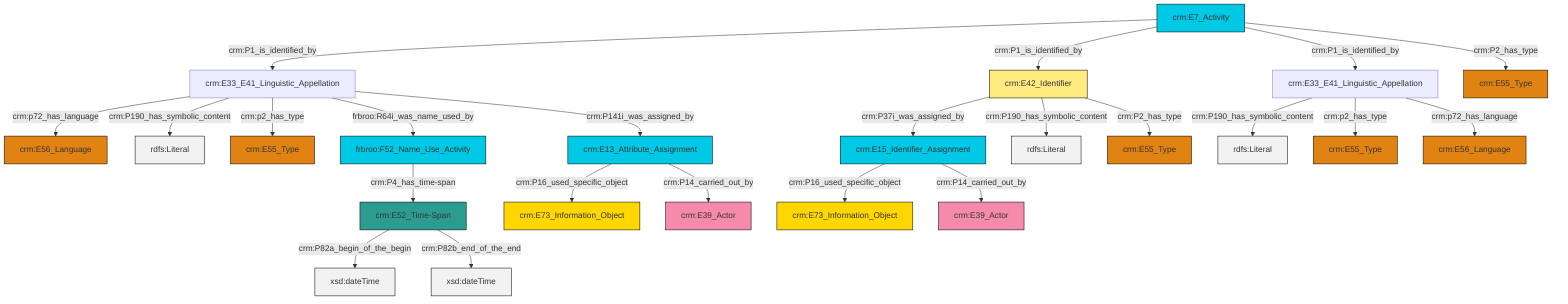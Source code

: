 graph TD
classDef Literal fill:#f2f2f2,stroke:#000000;
classDef CRM_Entity fill:#FFFFFF,stroke:#000000;
classDef Temporal_Entity fill:#00C9E6, stroke:#000000;
classDef Type fill:#E18312, stroke:#000000;
classDef Time-Span fill:#2C9C91, stroke:#000000;
classDef Appellation fill:#FFEB7F, stroke:#000000;
classDef Place fill:#008836, stroke:#000000;
classDef Persistent_Item fill:#B266B2, stroke:#000000;
classDef Conceptual_Object fill:#FFD700, stroke:#000000;
classDef Physical_Thing fill:#D2B48C, stroke:#000000;
classDef Actor fill:#f58aad, stroke:#000000;
classDef PC_Classes fill:#4ce600, stroke:#000000;
classDef Multi fill:#cccccc,stroke:#000000;

0["crm:E7_Activity"]:::Temporal_Entity -->|crm:P1_is_identified_by| 1["crm:E33_E41_Linguistic_Appellation"]:::Default
1["crm:E33_E41_Linguistic_Appellation"]:::Default -->|crm:p72_has_language| 6["crm:E56_Language"]:::Type
8["crm:E42_Identifier"]:::Appellation -->|crm:P37i_was_assigned_by| 9["crm:E15_Identifier_Assignment"]:::Temporal_Entity
10["crm:E33_E41_Linguistic_Appellation"]:::Default -->|crm:P190_has_symbolic_content| 11[rdfs:Literal]:::Literal
1["crm:E33_E41_Linguistic_Appellation"]:::Default -->|crm:P190_has_symbolic_content| 15[rdfs:Literal]:::Literal
1["crm:E33_E41_Linguistic_Appellation"]:::Default -->|crm:p2_has_type| 16["crm:E55_Type"]:::Type
9["crm:E15_Identifier_Assignment"]:::Temporal_Entity -->|crm:P16_used_specific_object| 2["crm:E73_Information_Object"]:::Conceptual_Object
1["crm:E33_E41_Linguistic_Appellation"]:::Default -->|frbroo:R64i_was_name_used_by| 12["frbroo:F52_Name_Use_Activity"]:::Temporal_Entity
0["crm:E7_Activity"]:::Temporal_Entity -->|crm:P1_is_identified_by| 8["crm:E42_Identifier"]:::Appellation
0["crm:E7_Activity"]:::Temporal_Entity -->|crm:P1_is_identified_by| 10["crm:E33_E41_Linguistic_Appellation"]:::Default
4["crm:E13_Attribute_Assignment"]:::Temporal_Entity -->|crm:P16_used_specific_object| 25["crm:E73_Information_Object"]:::Conceptual_Object
22["crm:E52_Time-Span"]:::Time-Span -->|crm:P82a_begin_of_the_begin| 26[xsd:dateTime]:::Literal
9["crm:E15_Identifier_Assignment"]:::Temporal_Entity -->|crm:P14_carried_out_by| 30["crm:E39_Actor"]:::Actor
10["crm:E33_E41_Linguistic_Appellation"]:::Default -->|crm:p2_has_type| 20["crm:E55_Type"]:::Type
12["frbroo:F52_Name_Use_Activity"]:::Temporal_Entity -->|crm:P4_has_time-span| 22["crm:E52_Time-Span"]:::Time-Span
4["crm:E13_Attribute_Assignment"]:::Temporal_Entity -->|crm:P14_carried_out_by| 36["crm:E39_Actor"]:::Actor
0["crm:E7_Activity"]:::Temporal_Entity -->|crm:P2_has_type| 34["crm:E55_Type"]:::Type
1["crm:E33_E41_Linguistic_Appellation"]:::Default -->|crm:P141i_was_assigned_by| 4["crm:E13_Attribute_Assignment"]:::Temporal_Entity
10["crm:E33_E41_Linguistic_Appellation"]:::Default -->|crm:p72_has_language| 32["crm:E56_Language"]:::Type
8["crm:E42_Identifier"]:::Appellation -->|crm:P190_has_symbolic_content| 40[rdfs:Literal]:::Literal
22["crm:E52_Time-Span"]:::Time-Span -->|crm:P82b_end_of_the_end| 41[xsd:dateTime]:::Literal
8["crm:E42_Identifier"]:::Appellation -->|crm:P2_has_type| 28["crm:E55_Type"]:::Type